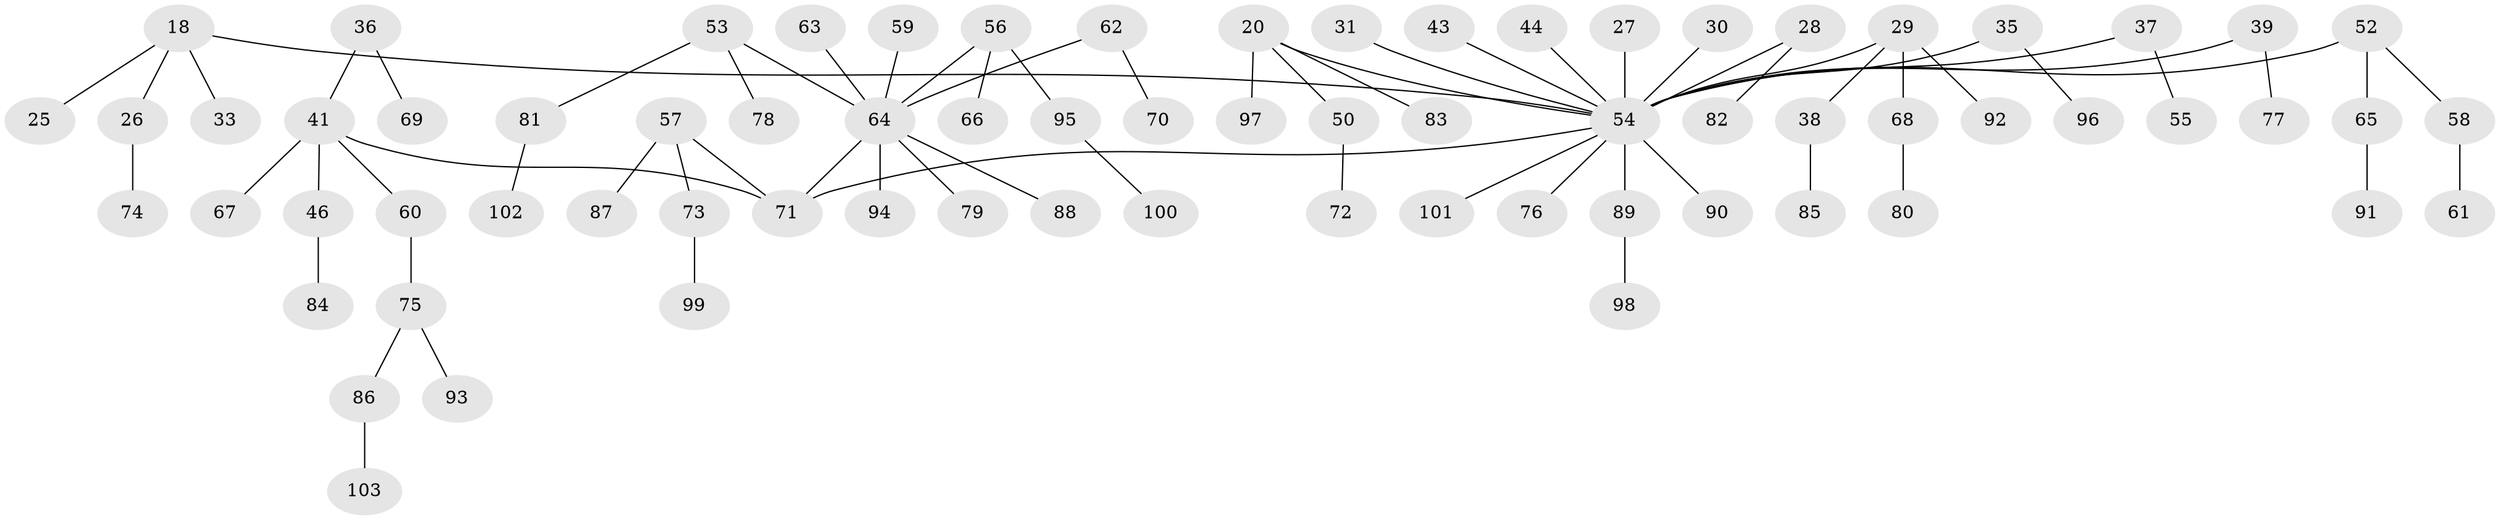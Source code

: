 // original degree distribution, {5: 0.02912621359223301, 4: 0.06796116504854369, 7: 0.009708737864077669, 2: 0.32038834951456313, 6: 0.009708737864077669, 3: 0.11650485436893204, 1: 0.44660194174757284}
// Generated by graph-tools (version 1.1) at 2025/56/03/04/25 21:56:50]
// undirected, 72 vertices, 71 edges
graph export_dot {
graph [start="1"]
  node [color=gray90,style=filled];
  18 [super="+14"];
  20;
  25;
  26;
  27;
  28;
  29;
  30;
  31;
  33;
  35;
  36;
  37;
  38;
  39;
  41 [super="+24"];
  43;
  44;
  46;
  50;
  52;
  53 [super="+32"];
  54 [super="+5+4+42+9+11+16+12+51"];
  55;
  56 [super="+23"];
  57;
  58;
  59;
  60;
  61;
  62;
  63;
  64 [super="+21+15+47+48"];
  65;
  66;
  67;
  68;
  69;
  70;
  71 [super="+34"];
  72;
  73;
  74;
  75;
  76;
  77;
  78;
  79;
  80;
  81;
  82;
  83;
  84;
  85;
  86;
  87;
  88;
  89;
  90;
  91;
  92;
  93;
  94;
  95;
  96;
  97;
  98;
  99;
  100;
  101;
  102;
  103;
  18 -- 25;
  18 -- 26;
  18 -- 33;
  18 -- 54;
  20 -- 50;
  20 -- 83;
  20 -- 97;
  20 -- 54;
  26 -- 74;
  27 -- 54;
  28 -- 82;
  28 -- 54;
  29 -- 38;
  29 -- 68;
  29 -- 92;
  29 -- 54;
  30 -- 54;
  31 -- 54;
  35 -- 96;
  35 -- 54;
  36 -- 69;
  36 -- 41;
  37 -- 55;
  37 -- 54;
  38 -- 85;
  39 -- 77;
  39 -- 54;
  41 -- 46;
  41 -- 67;
  41 -- 60;
  41 -- 71;
  43 -- 54;
  44 -- 54;
  46 -- 84;
  50 -- 72;
  52 -- 58;
  52 -- 65;
  52 -- 54;
  53 -- 81;
  53 -- 78;
  53 -- 64;
  54 -- 89;
  54 -- 90;
  54 -- 101;
  54 -- 71;
  54 -- 76;
  56 -- 95;
  56 -- 66;
  56 -- 64;
  57 -- 73;
  57 -- 87;
  57 -- 71;
  58 -- 61;
  59 -- 64;
  60 -- 75;
  62 -- 70;
  62 -- 64;
  63 -- 64;
  64 -- 94;
  64 -- 79;
  64 -- 88;
  64 -- 71;
  65 -- 91;
  68 -- 80;
  73 -- 99;
  75 -- 86;
  75 -- 93;
  81 -- 102;
  86 -- 103;
  89 -- 98;
  95 -- 100;
}
